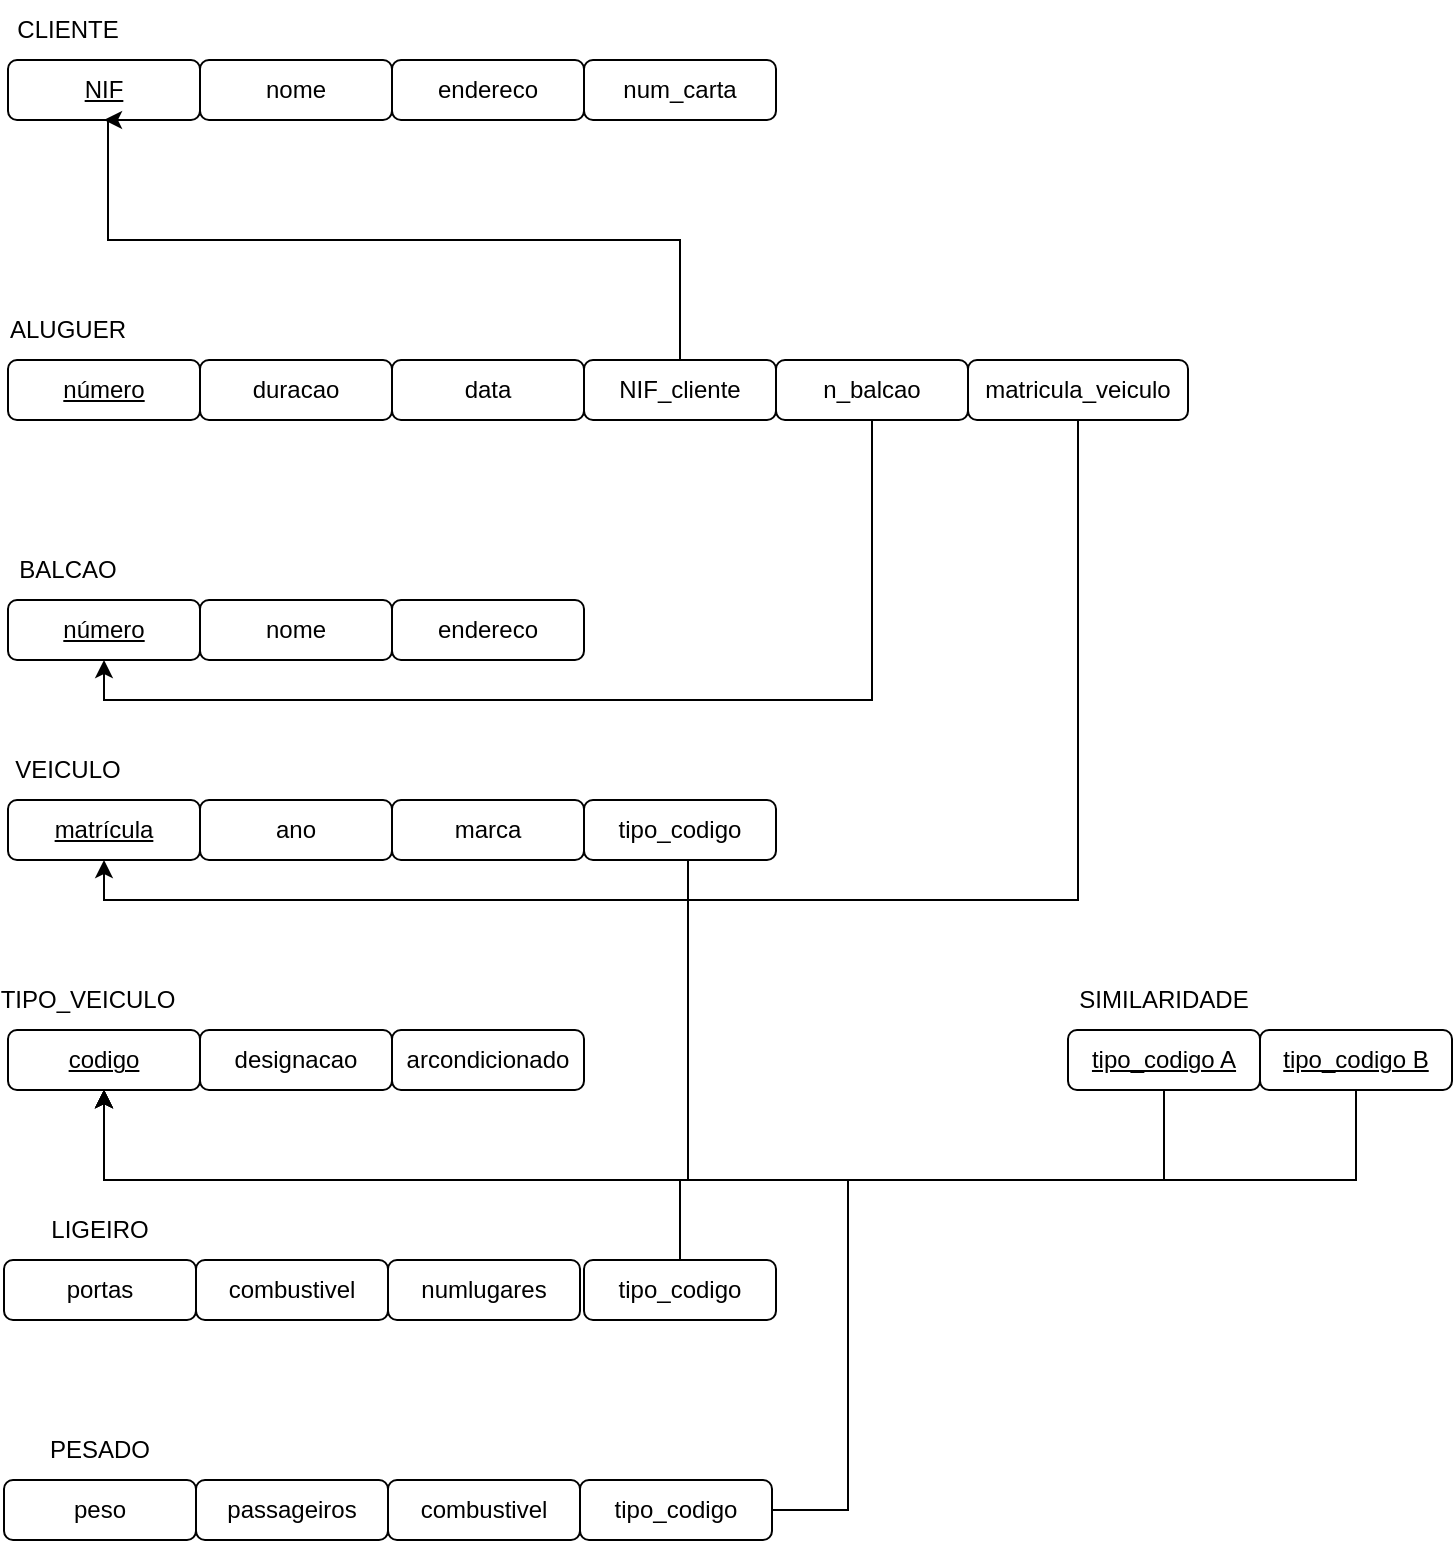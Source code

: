 <mxfile version="24.0.1" type="github">
  <diagram name="Página-1" id="_T8KksRvdeJXaiAa_Mik">
    <mxGraphModel dx="1290" dy="565" grid="1" gridSize="10" guides="1" tooltips="1" connect="1" arrows="1" fold="1" page="1" pageScale="1" pageWidth="827" pageHeight="1169" math="0" shadow="0">
      <root>
        <mxCell id="0" />
        <mxCell id="1" parent="0" />
        <mxCell id="bm4PEF5rA2C5T_8rJufC-1" value="nome" style="rounded=1;whiteSpace=wrap;html=1;" vertex="1" parent="1">
          <mxGeometry x="106" y="70" width="96" height="30" as="geometry" />
        </mxCell>
        <mxCell id="bm4PEF5rA2C5T_8rJufC-2" value="endereco" style="rounded=1;whiteSpace=wrap;html=1;" vertex="1" parent="1">
          <mxGeometry x="202" y="70" width="96" height="30" as="geometry" />
        </mxCell>
        <mxCell id="bm4PEF5rA2C5T_8rJufC-3" value="num_carta" style="rounded=1;whiteSpace=wrap;html=1;" vertex="1" parent="1">
          <mxGeometry x="298" y="70" width="96" height="30" as="geometry" />
        </mxCell>
        <mxCell id="bm4PEF5rA2C5T_8rJufC-4" value="&lt;u&gt;NIF&lt;/u&gt;" style="rounded=1;whiteSpace=wrap;html=1;" vertex="1" parent="1">
          <mxGeometry x="10" y="70" width="96" height="30" as="geometry" />
        </mxCell>
        <mxCell id="bm4PEF5rA2C5T_8rJufC-5" value="CLIENTE" style="text;strokeColor=none;align=center;fillColor=none;html=1;verticalAlign=middle;whiteSpace=wrap;rounded=0;" vertex="1" parent="1">
          <mxGeometry x="10" y="40" width="60" height="30" as="geometry" />
        </mxCell>
        <mxCell id="bm4PEF5rA2C5T_8rJufC-6" value="&lt;u&gt;número&lt;/u&gt;" style="rounded=1;whiteSpace=wrap;html=1;" vertex="1" parent="1">
          <mxGeometry x="10" y="220" width="96" height="30" as="geometry" />
        </mxCell>
        <mxCell id="bm4PEF5rA2C5T_8rJufC-7" value="duracao" style="rounded=1;whiteSpace=wrap;html=1;" vertex="1" parent="1">
          <mxGeometry x="106" y="220" width="96" height="30" as="geometry" />
        </mxCell>
        <mxCell id="bm4PEF5rA2C5T_8rJufC-8" value="data" style="rounded=1;whiteSpace=wrap;html=1;" vertex="1" parent="1">
          <mxGeometry x="202" y="220" width="96" height="30" as="geometry" />
        </mxCell>
        <mxCell id="bm4PEF5rA2C5T_8rJufC-9" value="ALUGUER" style="text;strokeColor=none;align=center;fillColor=none;html=1;verticalAlign=middle;whiteSpace=wrap;rounded=0;" vertex="1" parent="1">
          <mxGeometry x="10" y="190" width="60" height="30" as="geometry" />
        </mxCell>
        <mxCell id="bm4PEF5rA2C5T_8rJufC-42" style="edgeStyle=orthogonalEdgeStyle;rounded=0;orthogonalLoop=1;jettySize=auto;html=1;entryX=0.5;entryY=1;entryDx=0;entryDy=0;" edge="1" parent="1" source="bm4PEF5rA2C5T_8rJufC-10" target="bm4PEF5rA2C5T_8rJufC-4">
          <mxGeometry relative="1" as="geometry">
            <Array as="points">
              <mxPoint x="346" y="160" />
              <mxPoint x="60" y="160" />
              <mxPoint x="60" y="100" />
            </Array>
          </mxGeometry>
        </mxCell>
        <mxCell id="bm4PEF5rA2C5T_8rJufC-10" value="NIF_cliente" style="rounded=1;whiteSpace=wrap;html=1;" vertex="1" parent="1">
          <mxGeometry x="298" y="220" width="96" height="30" as="geometry" />
        </mxCell>
        <mxCell id="bm4PEF5rA2C5T_8rJufC-43" style="edgeStyle=orthogonalEdgeStyle;rounded=0;orthogonalLoop=1;jettySize=auto;html=1;exitX=0.5;exitY=1;exitDx=0;exitDy=0;entryX=0.5;entryY=1;entryDx=0;entryDy=0;" edge="1" parent="1" source="bm4PEF5rA2C5T_8rJufC-11" target="bm4PEF5rA2C5T_8rJufC-13">
          <mxGeometry relative="1" as="geometry" />
        </mxCell>
        <mxCell id="bm4PEF5rA2C5T_8rJufC-11" value="n_balcao" style="rounded=1;whiteSpace=wrap;html=1;" vertex="1" parent="1">
          <mxGeometry x="394" y="220" width="96" height="30" as="geometry" />
        </mxCell>
        <mxCell id="bm4PEF5rA2C5T_8rJufC-44" style="edgeStyle=orthogonalEdgeStyle;rounded=0;orthogonalLoop=1;jettySize=auto;html=1;entryX=0.5;entryY=1;entryDx=0;entryDy=0;" edge="1" parent="1" source="bm4PEF5rA2C5T_8rJufC-12" target="bm4PEF5rA2C5T_8rJufC-17">
          <mxGeometry relative="1" as="geometry">
            <Array as="points">
              <mxPoint x="545" y="490" />
              <mxPoint x="58" y="490" />
            </Array>
          </mxGeometry>
        </mxCell>
        <mxCell id="bm4PEF5rA2C5T_8rJufC-12" value="matricula_veiculo" style="rounded=1;whiteSpace=wrap;html=1;" vertex="1" parent="1">
          <mxGeometry x="490" y="220" width="110" height="30" as="geometry" />
        </mxCell>
        <mxCell id="bm4PEF5rA2C5T_8rJufC-13" value="&lt;u&gt;número&lt;/u&gt;" style="rounded=1;whiteSpace=wrap;html=1;" vertex="1" parent="1">
          <mxGeometry x="10" y="340" width="96" height="30" as="geometry" />
        </mxCell>
        <mxCell id="bm4PEF5rA2C5T_8rJufC-14" value="nome" style="rounded=1;whiteSpace=wrap;html=1;" vertex="1" parent="1">
          <mxGeometry x="106" y="340" width="96" height="30" as="geometry" />
        </mxCell>
        <mxCell id="bm4PEF5rA2C5T_8rJufC-15" value="endereco" style="rounded=1;whiteSpace=wrap;html=1;" vertex="1" parent="1">
          <mxGeometry x="202" y="340" width="96" height="30" as="geometry" />
        </mxCell>
        <mxCell id="bm4PEF5rA2C5T_8rJufC-16" value="BALCAO" style="text;strokeColor=none;align=center;fillColor=none;html=1;verticalAlign=middle;whiteSpace=wrap;rounded=0;" vertex="1" parent="1">
          <mxGeometry x="10" y="310" width="60" height="30" as="geometry" />
        </mxCell>
        <mxCell id="bm4PEF5rA2C5T_8rJufC-17" value="&lt;u&gt;matrícula&lt;/u&gt;" style="rounded=1;whiteSpace=wrap;html=1;" vertex="1" parent="1">
          <mxGeometry x="10" y="440" width="96" height="30" as="geometry" />
        </mxCell>
        <mxCell id="bm4PEF5rA2C5T_8rJufC-18" value="ano" style="rounded=1;whiteSpace=wrap;html=1;" vertex="1" parent="1">
          <mxGeometry x="106" y="440" width="96" height="30" as="geometry" />
        </mxCell>
        <mxCell id="bm4PEF5rA2C5T_8rJufC-19" value="marca" style="rounded=1;whiteSpace=wrap;html=1;" vertex="1" parent="1">
          <mxGeometry x="202" y="440" width="96" height="30" as="geometry" />
        </mxCell>
        <mxCell id="bm4PEF5rA2C5T_8rJufC-20" value="VEICULO" style="text;strokeColor=none;align=center;fillColor=none;html=1;verticalAlign=middle;whiteSpace=wrap;rounded=0;" vertex="1" parent="1">
          <mxGeometry x="10" y="410" width="60" height="30" as="geometry" />
        </mxCell>
        <mxCell id="bm4PEF5rA2C5T_8rJufC-51" style="edgeStyle=orthogonalEdgeStyle;rounded=0;orthogonalLoop=1;jettySize=auto;html=1;entryX=0.5;entryY=1;entryDx=0;entryDy=0;" edge="1" parent="1" source="bm4PEF5rA2C5T_8rJufC-23" target="bm4PEF5rA2C5T_8rJufC-24">
          <mxGeometry relative="1" as="geometry">
            <Array as="points">
              <mxPoint x="350" y="630" />
              <mxPoint x="58" y="630" />
            </Array>
          </mxGeometry>
        </mxCell>
        <mxCell id="bm4PEF5rA2C5T_8rJufC-23" value="tipo_codigo" style="rounded=1;whiteSpace=wrap;html=1;" vertex="1" parent="1">
          <mxGeometry x="298" y="440" width="96" height="30" as="geometry" />
        </mxCell>
        <mxCell id="bm4PEF5rA2C5T_8rJufC-24" value="&lt;u&gt;codigo&lt;/u&gt;" style="rounded=1;whiteSpace=wrap;html=1;" vertex="1" parent="1">
          <mxGeometry x="10" y="555" width="96" height="30" as="geometry" />
        </mxCell>
        <mxCell id="bm4PEF5rA2C5T_8rJufC-25" value="designacao" style="rounded=1;whiteSpace=wrap;html=1;" vertex="1" parent="1">
          <mxGeometry x="106" y="555" width="96" height="30" as="geometry" />
        </mxCell>
        <mxCell id="bm4PEF5rA2C5T_8rJufC-26" value="arcondicionado" style="rounded=1;whiteSpace=wrap;html=1;" vertex="1" parent="1">
          <mxGeometry x="202" y="555" width="96" height="30" as="geometry" />
        </mxCell>
        <mxCell id="bm4PEF5rA2C5T_8rJufC-27" value="TIPO_VEICULO" style="text;strokeColor=none;align=center;fillColor=none;html=1;verticalAlign=middle;whiteSpace=wrap;rounded=0;" vertex="1" parent="1">
          <mxGeometry x="20" y="525" width="60" height="30" as="geometry" />
        </mxCell>
        <mxCell id="bm4PEF5rA2C5T_8rJufC-29" value="portas" style="rounded=1;whiteSpace=wrap;html=1;" vertex="1" parent="1">
          <mxGeometry x="8" y="670" width="96" height="30" as="geometry" />
        </mxCell>
        <mxCell id="bm4PEF5rA2C5T_8rJufC-30" value="combustivel" style="rounded=1;whiteSpace=wrap;html=1;" vertex="1" parent="1">
          <mxGeometry x="104" y="670" width="96" height="30" as="geometry" />
        </mxCell>
        <mxCell id="bm4PEF5rA2C5T_8rJufC-31" value="numlugares" style="rounded=1;whiteSpace=wrap;html=1;" vertex="1" parent="1">
          <mxGeometry x="200" y="670" width="96" height="30" as="geometry" />
        </mxCell>
        <mxCell id="bm4PEF5rA2C5T_8rJufC-32" value="LIGEIRO" style="text;strokeColor=none;align=center;fillColor=none;html=1;verticalAlign=middle;whiteSpace=wrap;rounded=0;" vertex="1" parent="1">
          <mxGeometry x="26" y="640" width="60" height="30" as="geometry" />
        </mxCell>
        <mxCell id="bm4PEF5rA2C5T_8rJufC-33" value="peso" style="rounded=1;whiteSpace=wrap;html=1;" vertex="1" parent="1">
          <mxGeometry x="8" y="780" width="96" height="30" as="geometry" />
        </mxCell>
        <mxCell id="bm4PEF5rA2C5T_8rJufC-34" value="passageiros" style="rounded=1;whiteSpace=wrap;html=1;" vertex="1" parent="1">
          <mxGeometry x="104" y="780" width="96" height="30" as="geometry" />
        </mxCell>
        <mxCell id="bm4PEF5rA2C5T_8rJufC-35" value="combustivel" style="rounded=1;whiteSpace=wrap;html=1;" vertex="1" parent="1">
          <mxGeometry x="200" y="780" width="96" height="30" as="geometry" />
        </mxCell>
        <mxCell id="bm4PEF5rA2C5T_8rJufC-36" value="PESADO" style="text;strokeColor=none;align=center;fillColor=none;html=1;verticalAlign=middle;whiteSpace=wrap;rounded=0;" vertex="1" parent="1">
          <mxGeometry x="26" y="750" width="60" height="30" as="geometry" />
        </mxCell>
        <mxCell id="bm4PEF5rA2C5T_8rJufC-48" style="edgeStyle=orthogonalEdgeStyle;rounded=0;orthogonalLoop=1;jettySize=auto;html=1;entryX=0.5;entryY=1;entryDx=0;entryDy=0;" edge="1" parent="1" source="bm4PEF5rA2C5T_8rJufC-37" target="bm4PEF5rA2C5T_8rJufC-24">
          <mxGeometry relative="1" as="geometry">
            <Array as="points">
              <mxPoint x="346" y="630" />
              <mxPoint x="58" y="630" />
            </Array>
          </mxGeometry>
        </mxCell>
        <mxCell id="bm4PEF5rA2C5T_8rJufC-37" value="tipo_codigo" style="rounded=1;whiteSpace=wrap;html=1;" vertex="1" parent="1">
          <mxGeometry x="298" y="670" width="96" height="30" as="geometry" />
        </mxCell>
        <mxCell id="bm4PEF5rA2C5T_8rJufC-50" style="edgeStyle=orthogonalEdgeStyle;rounded=0;orthogonalLoop=1;jettySize=auto;html=1;entryX=0.5;entryY=1;entryDx=0;entryDy=0;" edge="1" parent="1" source="bm4PEF5rA2C5T_8rJufC-38" target="bm4PEF5rA2C5T_8rJufC-24">
          <mxGeometry relative="1" as="geometry">
            <Array as="points">
              <mxPoint x="430" y="795" />
              <mxPoint x="430" y="630" />
              <mxPoint x="58" y="630" />
            </Array>
          </mxGeometry>
        </mxCell>
        <mxCell id="bm4PEF5rA2C5T_8rJufC-38" value="tipo_codigo" style="rounded=1;whiteSpace=wrap;html=1;" vertex="1" parent="1">
          <mxGeometry x="296" y="780" width="96" height="30" as="geometry" />
        </mxCell>
        <mxCell id="bm4PEF5rA2C5T_8rJufC-45" style="edgeStyle=orthogonalEdgeStyle;rounded=0;orthogonalLoop=1;jettySize=auto;html=1;entryX=0.5;entryY=1;entryDx=0;entryDy=0;" edge="1" parent="1" source="bm4PEF5rA2C5T_8rJufC-39" target="bm4PEF5rA2C5T_8rJufC-24">
          <mxGeometry relative="1" as="geometry">
            <Array as="points">
              <mxPoint x="588" y="630" />
              <mxPoint x="58" y="630" />
            </Array>
          </mxGeometry>
        </mxCell>
        <mxCell id="bm4PEF5rA2C5T_8rJufC-39" value="&lt;u&gt;tipo_codigo A&lt;/u&gt;" style="rounded=1;whiteSpace=wrap;html=1;" vertex="1" parent="1">
          <mxGeometry x="540" y="555" width="96" height="30" as="geometry" />
        </mxCell>
        <mxCell id="bm4PEF5rA2C5T_8rJufC-40" value="SIMILARIDADE" style="text;strokeColor=none;align=center;fillColor=none;html=1;verticalAlign=middle;whiteSpace=wrap;rounded=0;" vertex="1" parent="1">
          <mxGeometry x="558" y="525" width="60" height="30" as="geometry" />
        </mxCell>
        <mxCell id="bm4PEF5rA2C5T_8rJufC-47" style="edgeStyle=orthogonalEdgeStyle;rounded=0;orthogonalLoop=1;jettySize=auto;html=1;entryX=0.5;entryY=1;entryDx=0;entryDy=0;" edge="1" parent="1" source="bm4PEF5rA2C5T_8rJufC-41" target="bm4PEF5rA2C5T_8rJufC-24">
          <mxGeometry relative="1" as="geometry">
            <Array as="points">
              <mxPoint x="684" y="630" />
              <mxPoint x="58" y="630" />
            </Array>
          </mxGeometry>
        </mxCell>
        <mxCell id="bm4PEF5rA2C5T_8rJufC-41" value="&lt;u&gt;tipo_codigo B&lt;/u&gt;" style="rounded=1;whiteSpace=wrap;html=1;" vertex="1" parent="1">
          <mxGeometry x="636" y="555" width="96" height="30" as="geometry" />
        </mxCell>
      </root>
    </mxGraphModel>
  </diagram>
</mxfile>
